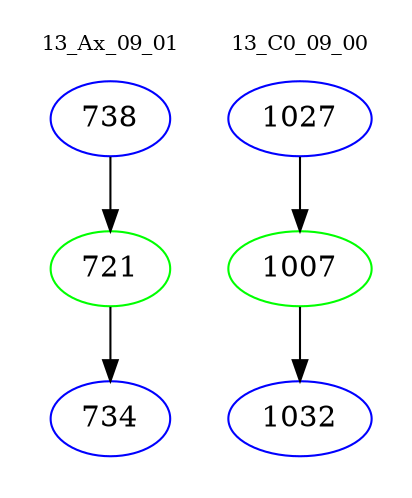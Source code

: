 digraph{
subgraph cluster_0 {
color = white
label = "13_Ax_09_01";
fontsize=10;
T0_738 [label="738", color="blue"]
T0_738 -> T0_721 [color="black"]
T0_721 [label="721", color="green"]
T0_721 -> T0_734 [color="black"]
T0_734 [label="734", color="blue"]
}
subgraph cluster_1 {
color = white
label = "13_C0_09_00";
fontsize=10;
T1_1027 [label="1027", color="blue"]
T1_1027 -> T1_1007 [color="black"]
T1_1007 [label="1007", color="green"]
T1_1007 -> T1_1032 [color="black"]
T1_1032 [label="1032", color="blue"]
}
}
